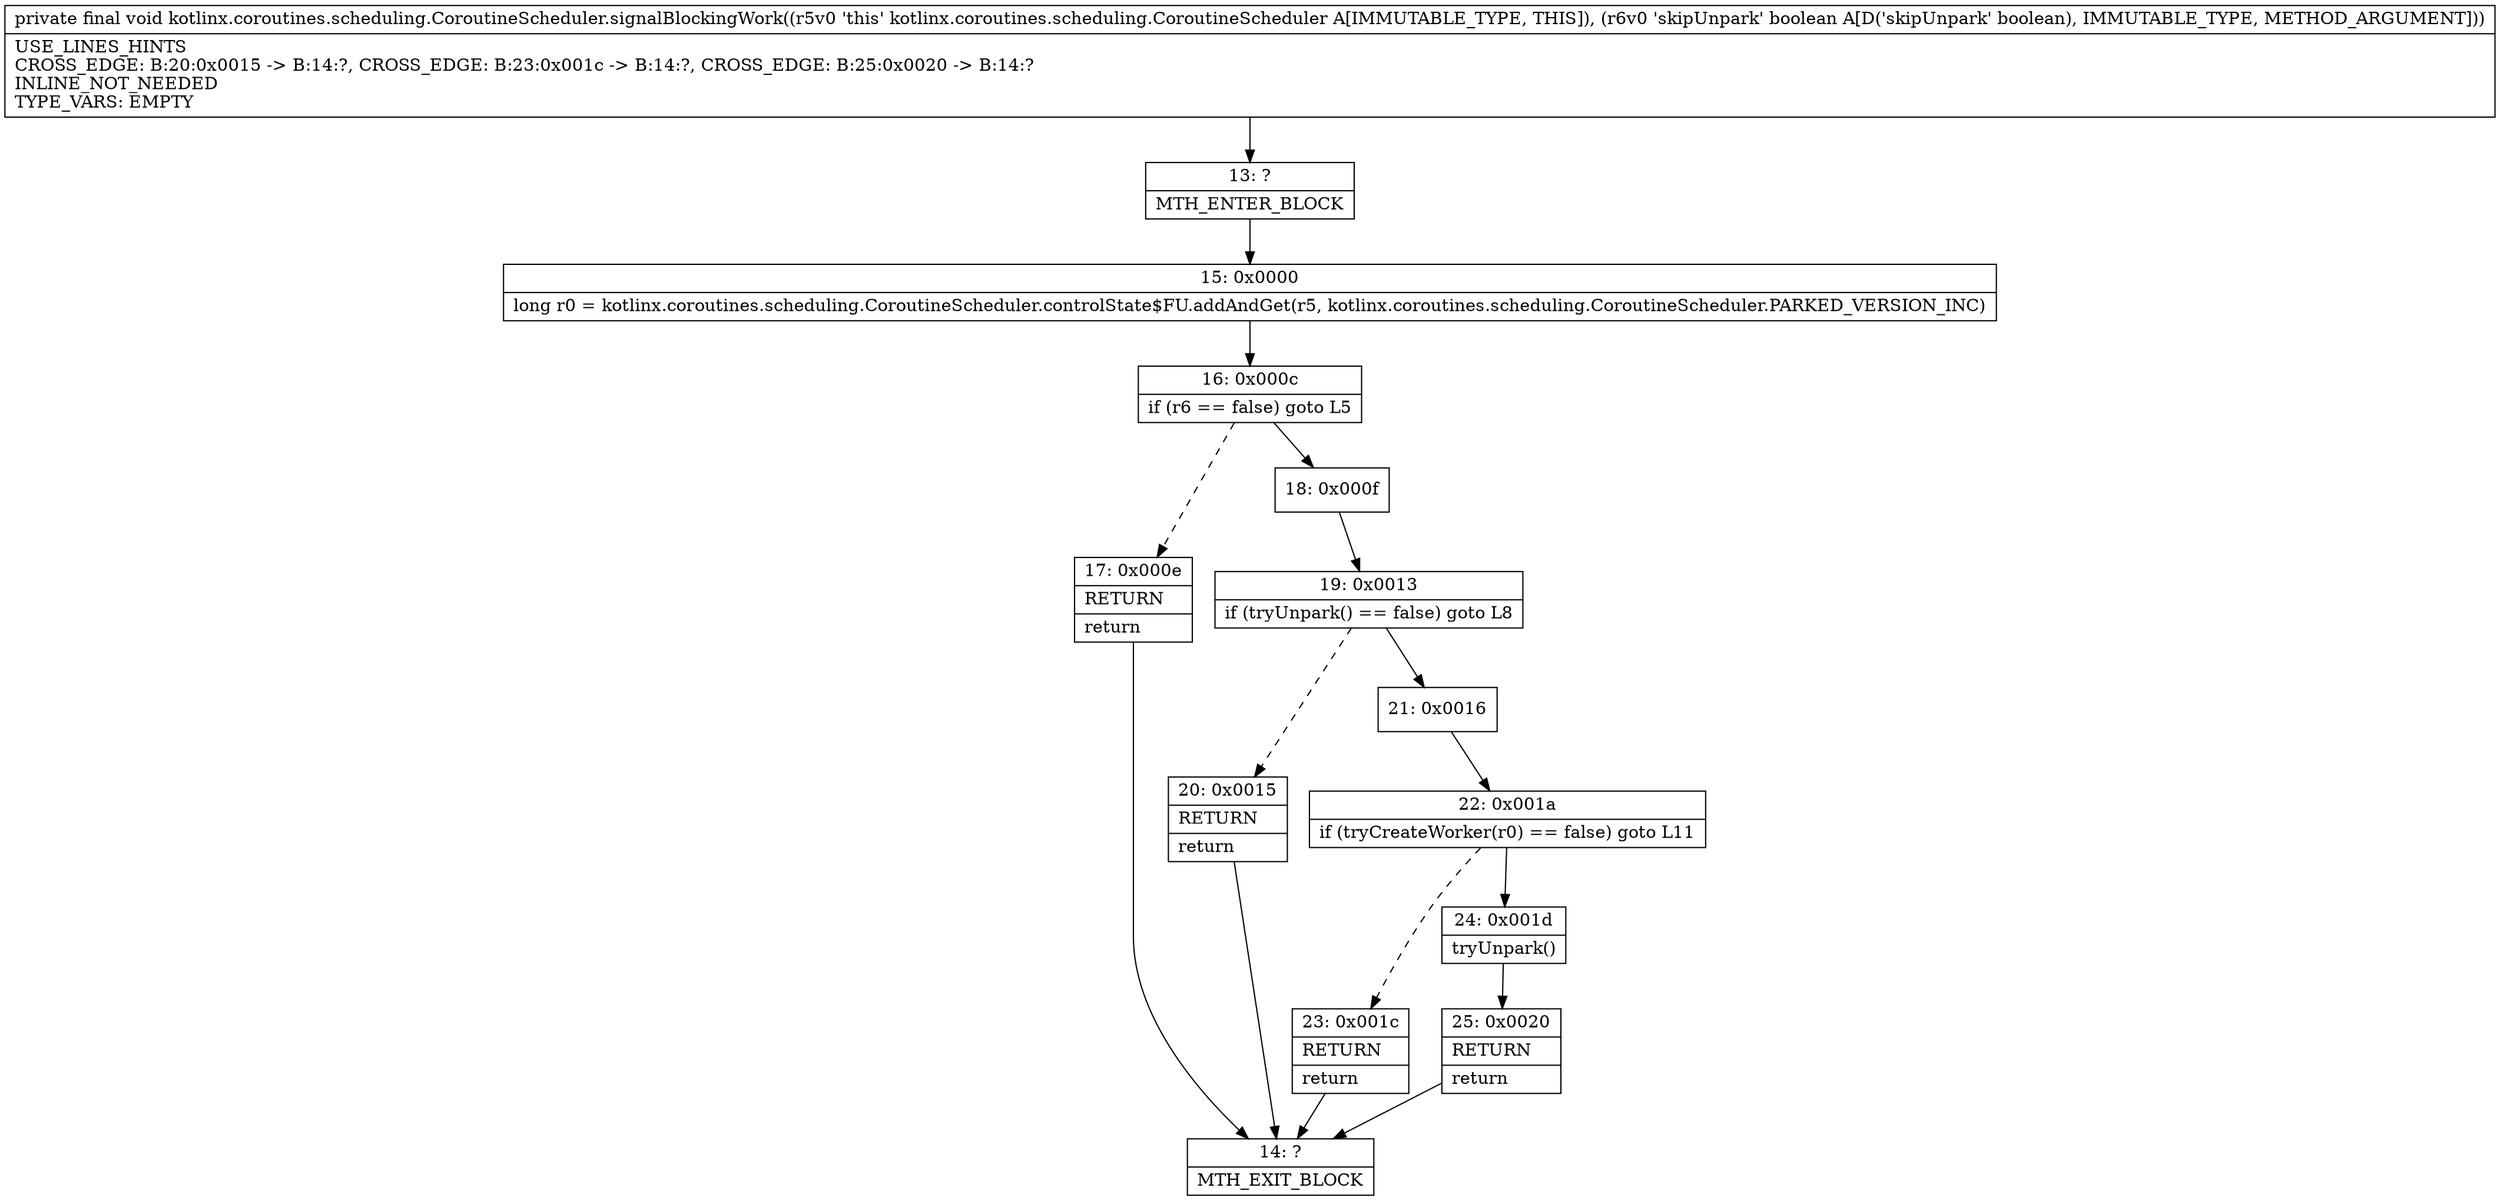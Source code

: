 digraph "CFG forkotlinx.coroutines.scheduling.CoroutineScheduler.signalBlockingWork(Z)V" {
Node_13 [shape=record,label="{13\:\ ?|MTH_ENTER_BLOCK\l}"];
Node_15 [shape=record,label="{15\:\ 0x0000|long r0 = kotlinx.coroutines.scheduling.CoroutineScheduler.controlState$FU.addAndGet(r5, kotlinx.coroutines.scheduling.CoroutineScheduler.PARKED_VERSION_INC)\l}"];
Node_16 [shape=record,label="{16\:\ 0x000c|if (r6 == false) goto L5\l}"];
Node_17 [shape=record,label="{17\:\ 0x000e|RETURN\l|return\l}"];
Node_14 [shape=record,label="{14\:\ ?|MTH_EXIT_BLOCK\l}"];
Node_18 [shape=record,label="{18\:\ 0x000f}"];
Node_19 [shape=record,label="{19\:\ 0x0013|if (tryUnpark() == false) goto L8\l}"];
Node_20 [shape=record,label="{20\:\ 0x0015|RETURN\l|return\l}"];
Node_21 [shape=record,label="{21\:\ 0x0016}"];
Node_22 [shape=record,label="{22\:\ 0x001a|if (tryCreateWorker(r0) == false) goto L11\l}"];
Node_23 [shape=record,label="{23\:\ 0x001c|RETURN\l|return\l}"];
Node_24 [shape=record,label="{24\:\ 0x001d|tryUnpark()\l}"];
Node_25 [shape=record,label="{25\:\ 0x0020|RETURN\l|return\l}"];
MethodNode[shape=record,label="{private final void kotlinx.coroutines.scheduling.CoroutineScheduler.signalBlockingWork((r5v0 'this' kotlinx.coroutines.scheduling.CoroutineScheduler A[IMMUTABLE_TYPE, THIS]), (r6v0 'skipUnpark' boolean A[D('skipUnpark' boolean), IMMUTABLE_TYPE, METHOD_ARGUMENT]))  | USE_LINES_HINTS\lCROSS_EDGE: B:20:0x0015 \-\> B:14:?, CROSS_EDGE: B:23:0x001c \-\> B:14:?, CROSS_EDGE: B:25:0x0020 \-\> B:14:?\lINLINE_NOT_NEEDED\lTYPE_VARS: EMPTY\l}"];
MethodNode -> Node_13;Node_13 -> Node_15;
Node_15 -> Node_16;
Node_16 -> Node_17[style=dashed];
Node_16 -> Node_18;
Node_17 -> Node_14;
Node_18 -> Node_19;
Node_19 -> Node_20[style=dashed];
Node_19 -> Node_21;
Node_20 -> Node_14;
Node_21 -> Node_22;
Node_22 -> Node_23[style=dashed];
Node_22 -> Node_24;
Node_23 -> Node_14;
Node_24 -> Node_25;
Node_25 -> Node_14;
}

